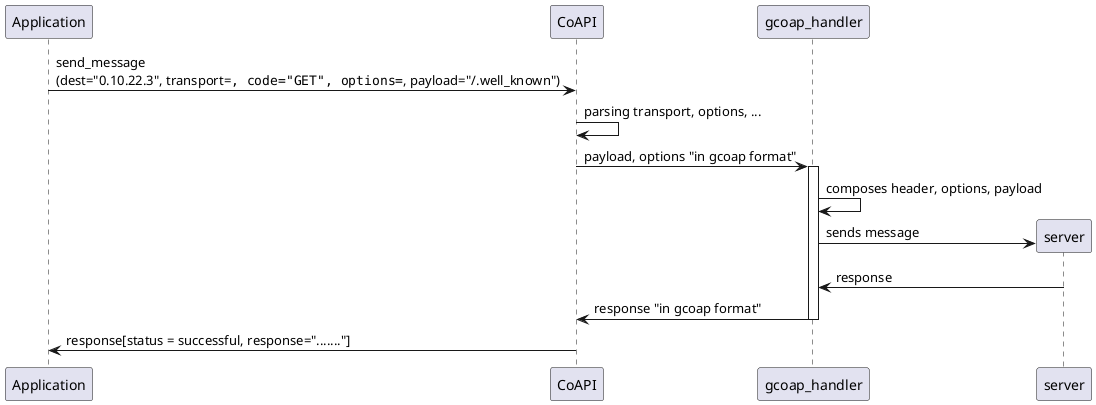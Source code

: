 @startuml
Application -> CoAPI: send_message\n(dest="0.10.22.3", transport="", code="GET", options="", payload="/.well_known")
CoAPI -> CoAPI: parsing transport, options, ...
CoAPI -> gcoap_handler: payload, options "in gcoap format"
activate gcoap_handler
gcoap_handler -> gcoap_handler: composes header, options, payload
create server
gcoap_handler -> server: sends message
server -> gcoap_handler: response
gcoap_handler -> CoAPI: response "in gcoap format"
deactivate gcoap_handler
CoAPI -> Application: response[status = successful, response="......."]

@enduml